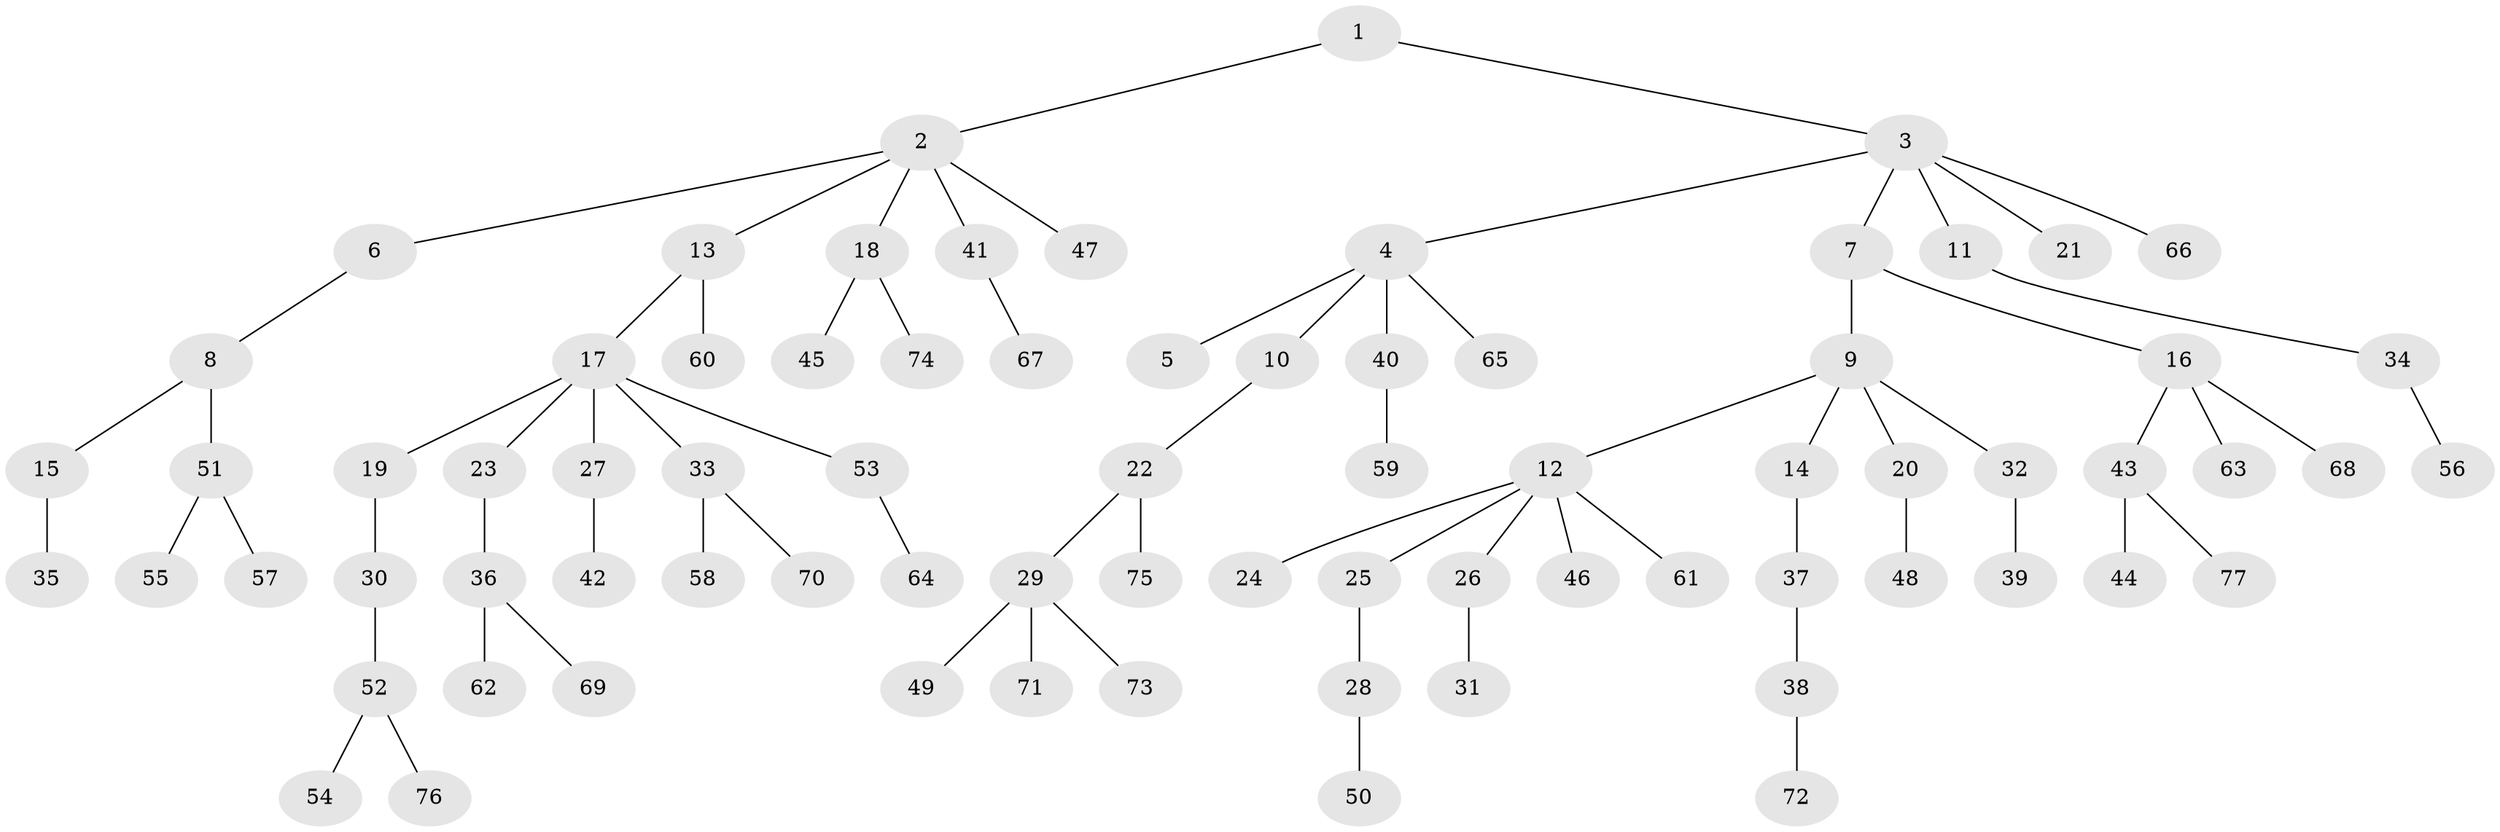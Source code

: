 // Generated by graph-tools (version 1.1) at 2025/53/03/09/25 04:53:34]
// undirected, 77 vertices, 76 edges
graph export_dot {
graph [start="1"]
  node [color=gray90,style=filled];
  1;
  2;
  3;
  4;
  5;
  6;
  7;
  8;
  9;
  10;
  11;
  12;
  13;
  14;
  15;
  16;
  17;
  18;
  19;
  20;
  21;
  22;
  23;
  24;
  25;
  26;
  27;
  28;
  29;
  30;
  31;
  32;
  33;
  34;
  35;
  36;
  37;
  38;
  39;
  40;
  41;
  42;
  43;
  44;
  45;
  46;
  47;
  48;
  49;
  50;
  51;
  52;
  53;
  54;
  55;
  56;
  57;
  58;
  59;
  60;
  61;
  62;
  63;
  64;
  65;
  66;
  67;
  68;
  69;
  70;
  71;
  72;
  73;
  74;
  75;
  76;
  77;
  1 -- 2;
  1 -- 3;
  2 -- 6;
  2 -- 13;
  2 -- 18;
  2 -- 41;
  2 -- 47;
  3 -- 4;
  3 -- 7;
  3 -- 11;
  3 -- 21;
  3 -- 66;
  4 -- 5;
  4 -- 10;
  4 -- 40;
  4 -- 65;
  6 -- 8;
  7 -- 9;
  7 -- 16;
  8 -- 15;
  8 -- 51;
  9 -- 12;
  9 -- 14;
  9 -- 20;
  9 -- 32;
  10 -- 22;
  11 -- 34;
  12 -- 24;
  12 -- 25;
  12 -- 26;
  12 -- 46;
  12 -- 61;
  13 -- 17;
  13 -- 60;
  14 -- 37;
  15 -- 35;
  16 -- 43;
  16 -- 63;
  16 -- 68;
  17 -- 19;
  17 -- 23;
  17 -- 27;
  17 -- 33;
  17 -- 53;
  18 -- 45;
  18 -- 74;
  19 -- 30;
  20 -- 48;
  22 -- 29;
  22 -- 75;
  23 -- 36;
  25 -- 28;
  26 -- 31;
  27 -- 42;
  28 -- 50;
  29 -- 49;
  29 -- 71;
  29 -- 73;
  30 -- 52;
  32 -- 39;
  33 -- 58;
  33 -- 70;
  34 -- 56;
  36 -- 62;
  36 -- 69;
  37 -- 38;
  38 -- 72;
  40 -- 59;
  41 -- 67;
  43 -- 44;
  43 -- 77;
  51 -- 55;
  51 -- 57;
  52 -- 54;
  52 -- 76;
  53 -- 64;
}
